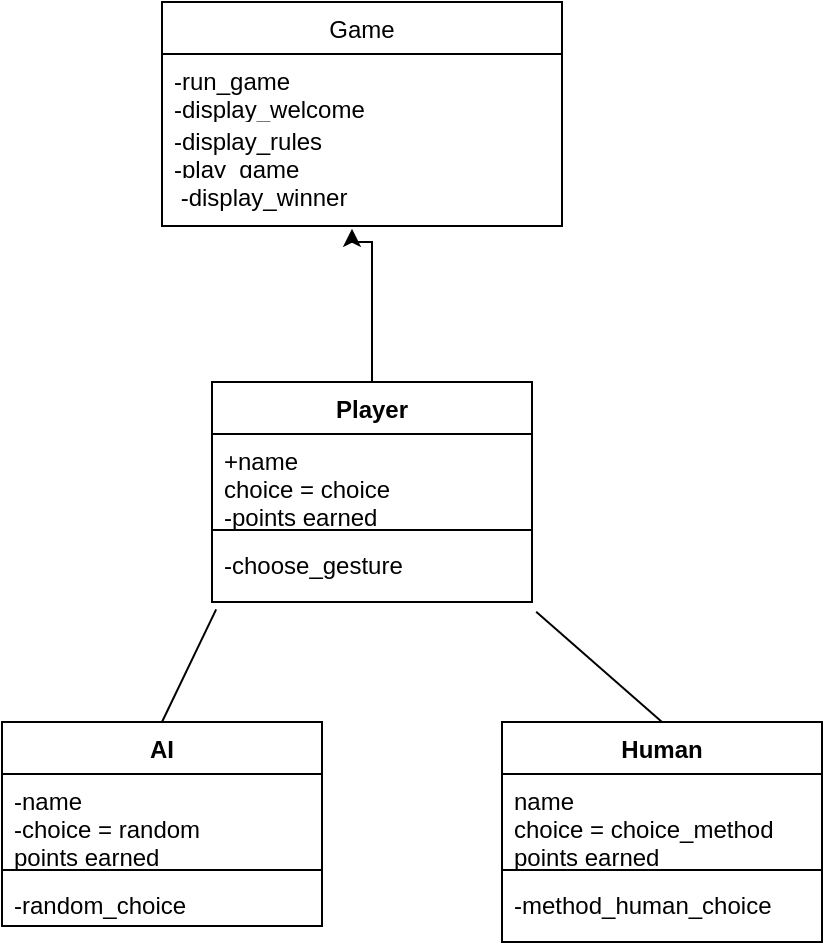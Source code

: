 <mxfile version="20.2.7" type="github"><diagram id="BKLvtqTFGi0pFYHCiSH2" name="Page-1"><mxGraphModel dx="813" dy="454" grid="1" gridSize="10" guides="1" tooltips="1" connect="1" arrows="1" fold="1" page="1" pageScale="1" pageWidth="850" pageHeight="1100" math="0" shadow="0"><root><mxCell id="0"/><mxCell id="1" parent="0"/><mxCell id="DkExywG4zZULMlUoTgl3-2" value="Game" style="swimlane;fontStyle=0;childLayout=stackLayout;horizontal=1;startSize=26;fillColor=none;horizontalStack=0;resizeParent=1;resizeParentMax=0;resizeLast=0;collapsible=1;marginBottom=0;" vertex="1" parent="1"><mxGeometry x="320" y="80" width="200" height="112" as="geometry"/></mxCell><mxCell id="DkExywG4zZULMlUoTgl3-3" value="-run_game&#10;-display_welcome" style="text;strokeColor=none;fillColor=none;align=left;verticalAlign=top;spacingLeft=4;spacingRight=4;overflow=hidden;rotatable=0;points=[[0,0.5],[1,0.5]];portConstraint=eastwest;" vertex="1" parent="DkExywG4zZULMlUoTgl3-2"><mxGeometry y="26" width="200" height="30" as="geometry"/></mxCell><mxCell id="DkExywG4zZULMlUoTgl3-4" value="-display_rules&#10;-play_game" style="text;strokeColor=none;fillColor=none;align=left;verticalAlign=top;spacingLeft=4;spacingRight=4;overflow=hidden;rotatable=0;points=[[0,0.5],[1,0.5]];portConstraint=eastwest;" vertex="1" parent="DkExywG4zZULMlUoTgl3-2"><mxGeometry y="56" width="200" height="28" as="geometry"/></mxCell><mxCell id="DkExywG4zZULMlUoTgl3-5" value=" -display_winner" style="text;strokeColor=none;fillColor=none;align=left;verticalAlign=top;spacingLeft=4;spacingRight=4;overflow=hidden;rotatable=0;points=[[0,0.5],[1,0.5]];portConstraint=eastwest;" vertex="1" parent="DkExywG4zZULMlUoTgl3-2"><mxGeometry y="84" width="200" height="28" as="geometry"/></mxCell><mxCell id="DkExywG4zZULMlUoTgl3-11" style="edgeStyle=orthogonalEdgeStyle;rounded=0;orthogonalLoop=1;jettySize=auto;html=1;exitX=0.5;exitY=0;exitDx=0;exitDy=0;entryX=0.475;entryY=1.05;entryDx=0;entryDy=0;entryPerimeter=0;" edge="1" parent="1" source="DkExywG4zZULMlUoTgl3-7" target="DkExywG4zZULMlUoTgl3-5"><mxGeometry relative="1" as="geometry"><mxPoint x="310" y="230" as="targetPoint"/><Array as="points"><mxPoint x="425" y="200"/></Array></mxGeometry></mxCell><mxCell id="DkExywG4zZULMlUoTgl3-7" value="Player" style="swimlane;fontStyle=1;align=center;verticalAlign=top;childLayout=stackLayout;horizontal=1;startSize=26;horizontalStack=0;resizeParent=1;resizeParentMax=0;resizeLast=0;collapsible=1;marginBottom=0;" vertex="1" parent="1"><mxGeometry x="345" y="270" width="160" height="110" as="geometry"/></mxCell><mxCell id="DkExywG4zZULMlUoTgl3-8" value="+name&#10;choice = choice&#10;-points earned" style="text;strokeColor=none;fillColor=none;align=left;verticalAlign=top;spacingLeft=4;spacingRight=4;overflow=hidden;rotatable=0;points=[[0,0.5],[1,0.5]];portConstraint=eastwest;" vertex="1" parent="DkExywG4zZULMlUoTgl3-7"><mxGeometry y="26" width="160" height="44" as="geometry"/></mxCell><mxCell id="DkExywG4zZULMlUoTgl3-9" value="" style="line;strokeWidth=1;fillColor=none;align=left;verticalAlign=middle;spacingTop=-1;spacingLeft=3;spacingRight=3;rotatable=0;labelPosition=right;points=[];portConstraint=eastwest;" vertex="1" parent="DkExywG4zZULMlUoTgl3-7"><mxGeometry y="70" width="160" height="8" as="geometry"/></mxCell><mxCell id="DkExywG4zZULMlUoTgl3-10" value="-choose_gesture" style="text;strokeColor=none;fillColor=none;align=left;verticalAlign=top;spacingLeft=4;spacingRight=4;overflow=hidden;rotatable=0;points=[[0,0.5],[1,0.5]];portConstraint=eastwest;" vertex="1" parent="DkExywG4zZULMlUoTgl3-7"><mxGeometry y="78" width="160" height="32" as="geometry"/></mxCell><mxCell id="DkExywG4zZULMlUoTgl3-12" value="AI" style="swimlane;fontStyle=1;align=center;verticalAlign=top;childLayout=stackLayout;horizontal=1;startSize=26;horizontalStack=0;resizeParent=1;resizeParentMax=0;resizeLast=0;collapsible=1;marginBottom=0;" vertex="1" parent="1"><mxGeometry x="240" y="440" width="160" height="102" as="geometry"/></mxCell><mxCell id="DkExywG4zZULMlUoTgl3-13" value="-name&#10;-choice = random&#10;points earned" style="text;strokeColor=none;fillColor=none;align=left;verticalAlign=top;spacingLeft=4;spacingRight=4;overflow=hidden;rotatable=0;points=[[0,0.5],[1,0.5]];portConstraint=eastwest;" vertex="1" parent="DkExywG4zZULMlUoTgl3-12"><mxGeometry y="26" width="160" height="44" as="geometry"/></mxCell><mxCell id="DkExywG4zZULMlUoTgl3-14" value="" style="line;strokeWidth=1;fillColor=none;align=left;verticalAlign=middle;spacingTop=-1;spacingLeft=3;spacingRight=3;rotatable=0;labelPosition=right;points=[];portConstraint=eastwest;" vertex="1" parent="DkExywG4zZULMlUoTgl3-12"><mxGeometry y="70" width="160" height="8" as="geometry"/></mxCell><mxCell id="DkExywG4zZULMlUoTgl3-15" value="-random_choice" style="text;strokeColor=none;fillColor=none;align=left;verticalAlign=top;spacingLeft=4;spacingRight=4;overflow=hidden;rotatable=0;points=[[0,0.5],[1,0.5]];portConstraint=eastwest;" vertex="1" parent="DkExywG4zZULMlUoTgl3-12"><mxGeometry y="78" width="160" height="24" as="geometry"/></mxCell><mxCell id="DkExywG4zZULMlUoTgl3-16" value="Human" style="swimlane;fontStyle=1;align=center;verticalAlign=top;childLayout=stackLayout;horizontal=1;startSize=26;horizontalStack=0;resizeParent=1;resizeParentMax=0;resizeLast=0;collapsible=1;marginBottom=0;" vertex="1" parent="1"><mxGeometry x="490" y="440" width="160" height="110" as="geometry"/></mxCell><mxCell id="DkExywG4zZULMlUoTgl3-17" value="name&#10;choice = choice_method&#10;points earned" style="text;strokeColor=none;fillColor=none;align=left;verticalAlign=top;spacingLeft=4;spacingRight=4;overflow=hidden;rotatable=0;points=[[0,0.5],[1,0.5]];portConstraint=eastwest;" vertex="1" parent="DkExywG4zZULMlUoTgl3-16"><mxGeometry y="26" width="160" height="44" as="geometry"/></mxCell><mxCell id="DkExywG4zZULMlUoTgl3-18" value="" style="line;strokeWidth=1;fillColor=none;align=left;verticalAlign=middle;spacingTop=-1;spacingLeft=3;spacingRight=3;rotatable=0;labelPosition=right;points=[];portConstraint=eastwest;" vertex="1" parent="DkExywG4zZULMlUoTgl3-16"><mxGeometry y="70" width="160" height="8" as="geometry"/></mxCell><mxCell id="DkExywG4zZULMlUoTgl3-19" value="-method_human_choice" style="text;strokeColor=none;fillColor=none;align=left;verticalAlign=top;spacingLeft=4;spacingRight=4;overflow=hidden;rotatable=0;points=[[0,0.5],[1,0.5]];portConstraint=eastwest;" vertex="1" parent="DkExywG4zZULMlUoTgl3-16"><mxGeometry y="78" width="160" height="32" as="geometry"/></mxCell><mxCell id="DkExywG4zZULMlUoTgl3-20" value="" style="endArrow=none;html=1;rounded=0;exitX=0.5;exitY=0;exitDx=0;exitDy=0;entryX=0.013;entryY=1.115;entryDx=0;entryDy=0;entryPerimeter=0;" edge="1" parent="1" source="DkExywG4zZULMlUoTgl3-12" target="DkExywG4zZULMlUoTgl3-10"><mxGeometry width="50" height="50" relative="1" as="geometry"><mxPoint x="400" y="430" as="sourcePoint"/><mxPoint x="450" y="380" as="targetPoint"/></mxGeometry></mxCell><mxCell id="DkExywG4zZULMlUoTgl3-21" value="" style="endArrow=none;html=1;rounded=0;exitX=0.5;exitY=0;exitDx=0;exitDy=0;entryX=1.013;entryY=1.154;entryDx=0;entryDy=0;entryPerimeter=0;" edge="1" parent="1" source="DkExywG4zZULMlUoTgl3-16" target="DkExywG4zZULMlUoTgl3-10"><mxGeometry width="50" height="50" relative="1" as="geometry"><mxPoint x="400" y="430" as="sourcePoint"/><mxPoint x="450" y="380" as="targetPoint"/></mxGeometry></mxCell></root></mxGraphModel></diagram></mxfile>